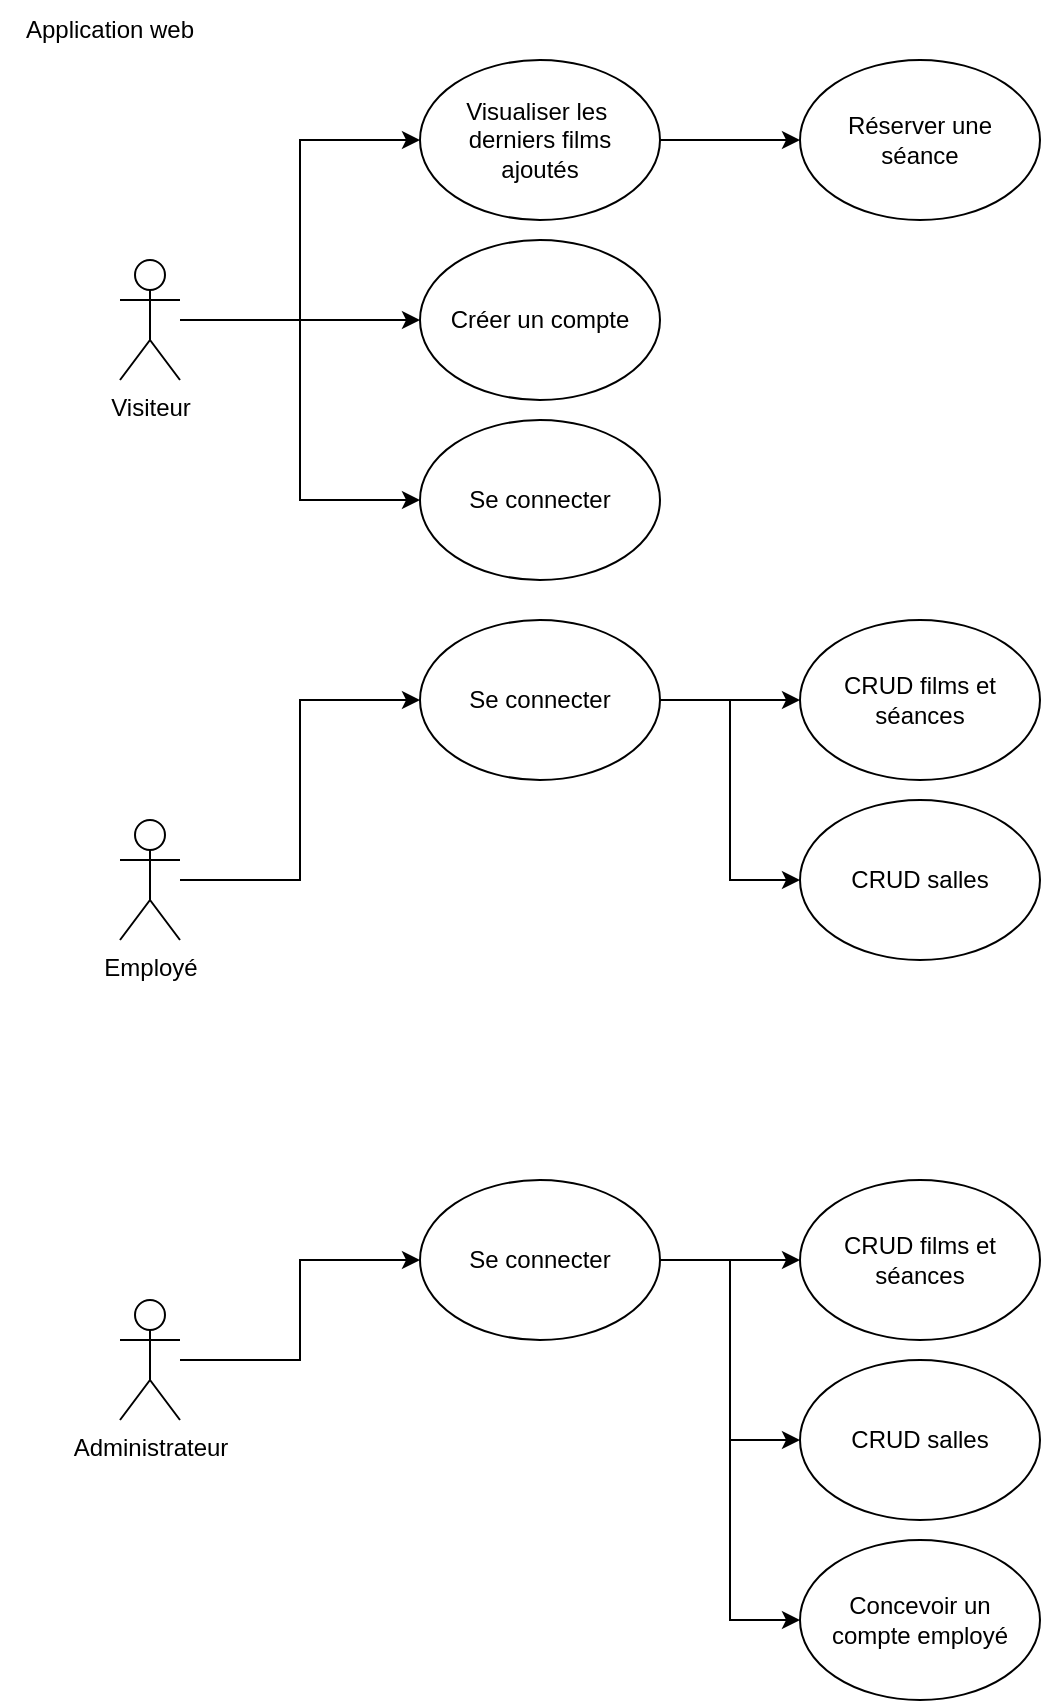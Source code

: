 <mxfile version="26.0.6">
  <diagram name="Page-1" id="sU4l5hwIRd3nedYnitVG">
    <mxGraphModel dx="954" dy="618" grid="1" gridSize="10" guides="1" tooltips="1" connect="1" arrows="1" fold="1" page="1" pageScale="1" pageWidth="827" pageHeight="1169" math="0" shadow="0">
      <root>
        <mxCell id="0" />
        <mxCell id="1" parent="0" />
        <mxCell id="YFHYgFWbha_yTbv6Lzt8-1" value="Application web" style="text;html=1;align=center;verticalAlign=middle;whiteSpace=wrap;rounded=0;" vertex="1" parent="1">
          <mxGeometry width="110" height="30" as="geometry" />
        </mxCell>
        <mxCell id="YFHYgFWbha_yTbv6Lzt8-12" style="edgeStyle=orthogonalEdgeStyle;rounded=0;orthogonalLoop=1;jettySize=auto;html=1;entryX=0;entryY=0.5;entryDx=0;entryDy=0;" edge="1" parent="1" source="YFHYgFWbha_yTbv6Lzt8-2" target="YFHYgFWbha_yTbv6Lzt8-3">
          <mxGeometry relative="1" as="geometry" />
        </mxCell>
        <mxCell id="YFHYgFWbha_yTbv6Lzt8-17" style="edgeStyle=orthogonalEdgeStyle;rounded=0;orthogonalLoop=1;jettySize=auto;html=1;entryX=0;entryY=0.5;entryDx=0;entryDy=0;" edge="1" parent="1" source="YFHYgFWbha_yTbv6Lzt8-2" target="YFHYgFWbha_yTbv6Lzt8-16">
          <mxGeometry relative="1" as="geometry" />
        </mxCell>
        <mxCell id="YFHYgFWbha_yTbv6Lzt8-19" style="edgeStyle=orthogonalEdgeStyle;rounded=0;orthogonalLoop=1;jettySize=auto;html=1;entryX=0;entryY=0.5;entryDx=0;entryDy=0;" edge="1" parent="1" source="YFHYgFWbha_yTbv6Lzt8-2" target="YFHYgFWbha_yTbv6Lzt8-18">
          <mxGeometry relative="1" as="geometry" />
        </mxCell>
        <mxCell id="YFHYgFWbha_yTbv6Lzt8-2" value="Visiteur" style="shape=umlActor;verticalLabelPosition=bottom;verticalAlign=top;html=1;outlineConnect=0;" vertex="1" parent="1">
          <mxGeometry x="60" y="130" width="30" height="60" as="geometry" />
        </mxCell>
        <mxCell id="YFHYgFWbha_yTbv6Lzt8-15" style="edgeStyle=orthogonalEdgeStyle;rounded=0;orthogonalLoop=1;jettySize=auto;html=1;" edge="1" parent="1" source="YFHYgFWbha_yTbv6Lzt8-3" target="YFHYgFWbha_yTbv6Lzt8-13">
          <mxGeometry relative="1" as="geometry" />
        </mxCell>
        <mxCell id="YFHYgFWbha_yTbv6Lzt8-3" value="Visualiser les&amp;nbsp;&lt;div&gt;derniers films&lt;/div&gt;&lt;div&gt;ajoutés&lt;/div&gt;" style="ellipse;whiteSpace=wrap;html=1;" vertex="1" parent="1">
          <mxGeometry x="210" y="30" width="120" height="80" as="geometry" />
        </mxCell>
        <mxCell id="YFHYgFWbha_yTbv6Lzt8-28" style="edgeStyle=orthogonalEdgeStyle;rounded=0;orthogonalLoop=1;jettySize=auto;html=1;entryX=0;entryY=0.5;entryDx=0;entryDy=0;" edge="1" parent="1" source="YFHYgFWbha_yTbv6Lzt8-4" target="YFHYgFWbha_yTbv6Lzt8-27">
          <mxGeometry relative="1" as="geometry" />
        </mxCell>
        <mxCell id="YFHYgFWbha_yTbv6Lzt8-4" value="Employé" style="shape=umlActor;verticalLabelPosition=bottom;verticalAlign=top;html=1;outlineConnect=0;" vertex="1" parent="1">
          <mxGeometry x="60" y="410" width="30" height="60" as="geometry" />
        </mxCell>
        <mxCell id="YFHYgFWbha_yTbv6Lzt8-32" style="edgeStyle=orthogonalEdgeStyle;rounded=0;orthogonalLoop=1;jettySize=auto;html=1;entryX=0;entryY=0.5;entryDx=0;entryDy=0;" edge="1" parent="1" source="YFHYgFWbha_yTbv6Lzt8-5" target="YFHYgFWbha_yTbv6Lzt8-30">
          <mxGeometry relative="1" as="geometry" />
        </mxCell>
        <mxCell id="YFHYgFWbha_yTbv6Lzt8-5" value="Administrateur" style="shape=umlActor;verticalLabelPosition=bottom;verticalAlign=top;html=1;outlineConnect=0;" vertex="1" parent="1">
          <mxGeometry x="60" y="650" width="30" height="60" as="geometry" />
        </mxCell>
        <mxCell id="YFHYgFWbha_yTbv6Lzt8-6" value="CRUD films et séances" style="ellipse;whiteSpace=wrap;html=1;" vertex="1" parent="1">
          <mxGeometry x="400" y="310" width="120" height="80" as="geometry" />
        </mxCell>
        <mxCell id="YFHYgFWbha_yTbv6Lzt8-13" value="Réserver une&lt;div&gt;séance&lt;/div&gt;" style="ellipse;whiteSpace=wrap;html=1;" vertex="1" parent="1">
          <mxGeometry x="400" y="30" width="120" height="80" as="geometry" />
        </mxCell>
        <mxCell id="YFHYgFWbha_yTbv6Lzt8-16" value="Créer un compte" style="ellipse;whiteSpace=wrap;html=1;" vertex="1" parent="1">
          <mxGeometry x="210" y="120" width="120" height="80" as="geometry" />
        </mxCell>
        <mxCell id="YFHYgFWbha_yTbv6Lzt8-18" value="Se connecter" style="ellipse;whiteSpace=wrap;html=1;" vertex="1" parent="1">
          <mxGeometry x="210" y="210" width="120" height="80" as="geometry" />
        </mxCell>
        <mxCell id="YFHYgFWbha_yTbv6Lzt8-21" value="CRUD salles" style="ellipse;whiteSpace=wrap;html=1;" vertex="1" parent="1">
          <mxGeometry x="400" y="400" width="120" height="80" as="geometry" />
        </mxCell>
        <mxCell id="YFHYgFWbha_yTbv6Lzt8-23" value="Concevoir un&lt;div&gt;compte employé&lt;/div&gt;" style="ellipse;whiteSpace=wrap;html=1;" vertex="1" parent="1">
          <mxGeometry x="400" y="770" width="120" height="80" as="geometry" />
        </mxCell>
        <mxCell id="YFHYgFWbha_yTbv6Lzt8-35" style="edgeStyle=orthogonalEdgeStyle;rounded=0;orthogonalLoop=1;jettySize=auto;html=1;entryX=0;entryY=0.5;entryDx=0;entryDy=0;" edge="1" parent="1" source="YFHYgFWbha_yTbv6Lzt8-27" target="YFHYgFWbha_yTbv6Lzt8-6">
          <mxGeometry relative="1" as="geometry" />
        </mxCell>
        <mxCell id="YFHYgFWbha_yTbv6Lzt8-36" style="edgeStyle=orthogonalEdgeStyle;rounded=0;orthogonalLoop=1;jettySize=auto;html=1;entryX=0;entryY=0.5;entryDx=0;entryDy=0;" edge="1" parent="1" source="YFHYgFWbha_yTbv6Lzt8-27" target="YFHYgFWbha_yTbv6Lzt8-21">
          <mxGeometry relative="1" as="geometry" />
        </mxCell>
        <mxCell id="YFHYgFWbha_yTbv6Lzt8-27" value="Se connecter" style="ellipse;whiteSpace=wrap;html=1;" vertex="1" parent="1">
          <mxGeometry x="210" y="310" width="120" height="80" as="geometry" />
        </mxCell>
        <mxCell id="YFHYgFWbha_yTbv6Lzt8-37" style="edgeStyle=orthogonalEdgeStyle;rounded=0;orthogonalLoop=1;jettySize=auto;html=1;entryX=0;entryY=0.5;entryDx=0;entryDy=0;" edge="1" parent="1" source="YFHYgFWbha_yTbv6Lzt8-30" target="YFHYgFWbha_yTbv6Lzt8-33">
          <mxGeometry relative="1" as="geometry" />
        </mxCell>
        <mxCell id="YFHYgFWbha_yTbv6Lzt8-38" style="edgeStyle=orthogonalEdgeStyle;rounded=0;orthogonalLoop=1;jettySize=auto;html=1;entryX=0;entryY=0.5;entryDx=0;entryDy=0;" edge="1" parent="1" source="YFHYgFWbha_yTbv6Lzt8-30" target="YFHYgFWbha_yTbv6Lzt8-34">
          <mxGeometry relative="1" as="geometry" />
        </mxCell>
        <mxCell id="YFHYgFWbha_yTbv6Lzt8-39" style="edgeStyle=orthogonalEdgeStyle;rounded=0;orthogonalLoop=1;jettySize=auto;html=1;entryX=0;entryY=0.5;entryDx=0;entryDy=0;" edge="1" parent="1" source="YFHYgFWbha_yTbv6Lzt8-30" target="YFHYgFWbha_yTbv6Lzt8-23">
          <mxGeometry relative="1" as="geometry" />
        </mxCell>
        <mxCell id="YFHYgFWbha_yTbv6Lzt8-30" value="Se connecter" style="ellipse;whiteSpace=wrap;html=1;" vertex="1" parent="1">
          <mxGeometry x="210" y="590" width="120" height="80" as="geometry" />
        </mxCell>
        <mxCell id="YFHYgFWbha_yTbv6Lzt8-33" value="CRUD films et séances" style="ellipse;whiteSpace=wrap;html=1;" vertex="1" parent="1">
          <mxGeometry x="400" y="590" width="120" height="80" as="geometry" />
        </mxCell>
        <mxCell id="YFHYgFWbha_yTbv6Lzt8-34" value="CRUD salles" style="ellipse;whiteSpace=wrap;html=1;" vertex="1" parent="1">
          <mxGeometry x="400" y="680" width="120" height="80" as="geometry" />
        </mxCell>
      </root>
    </mxGraphModel>
  </diagram>
</mxfile>
